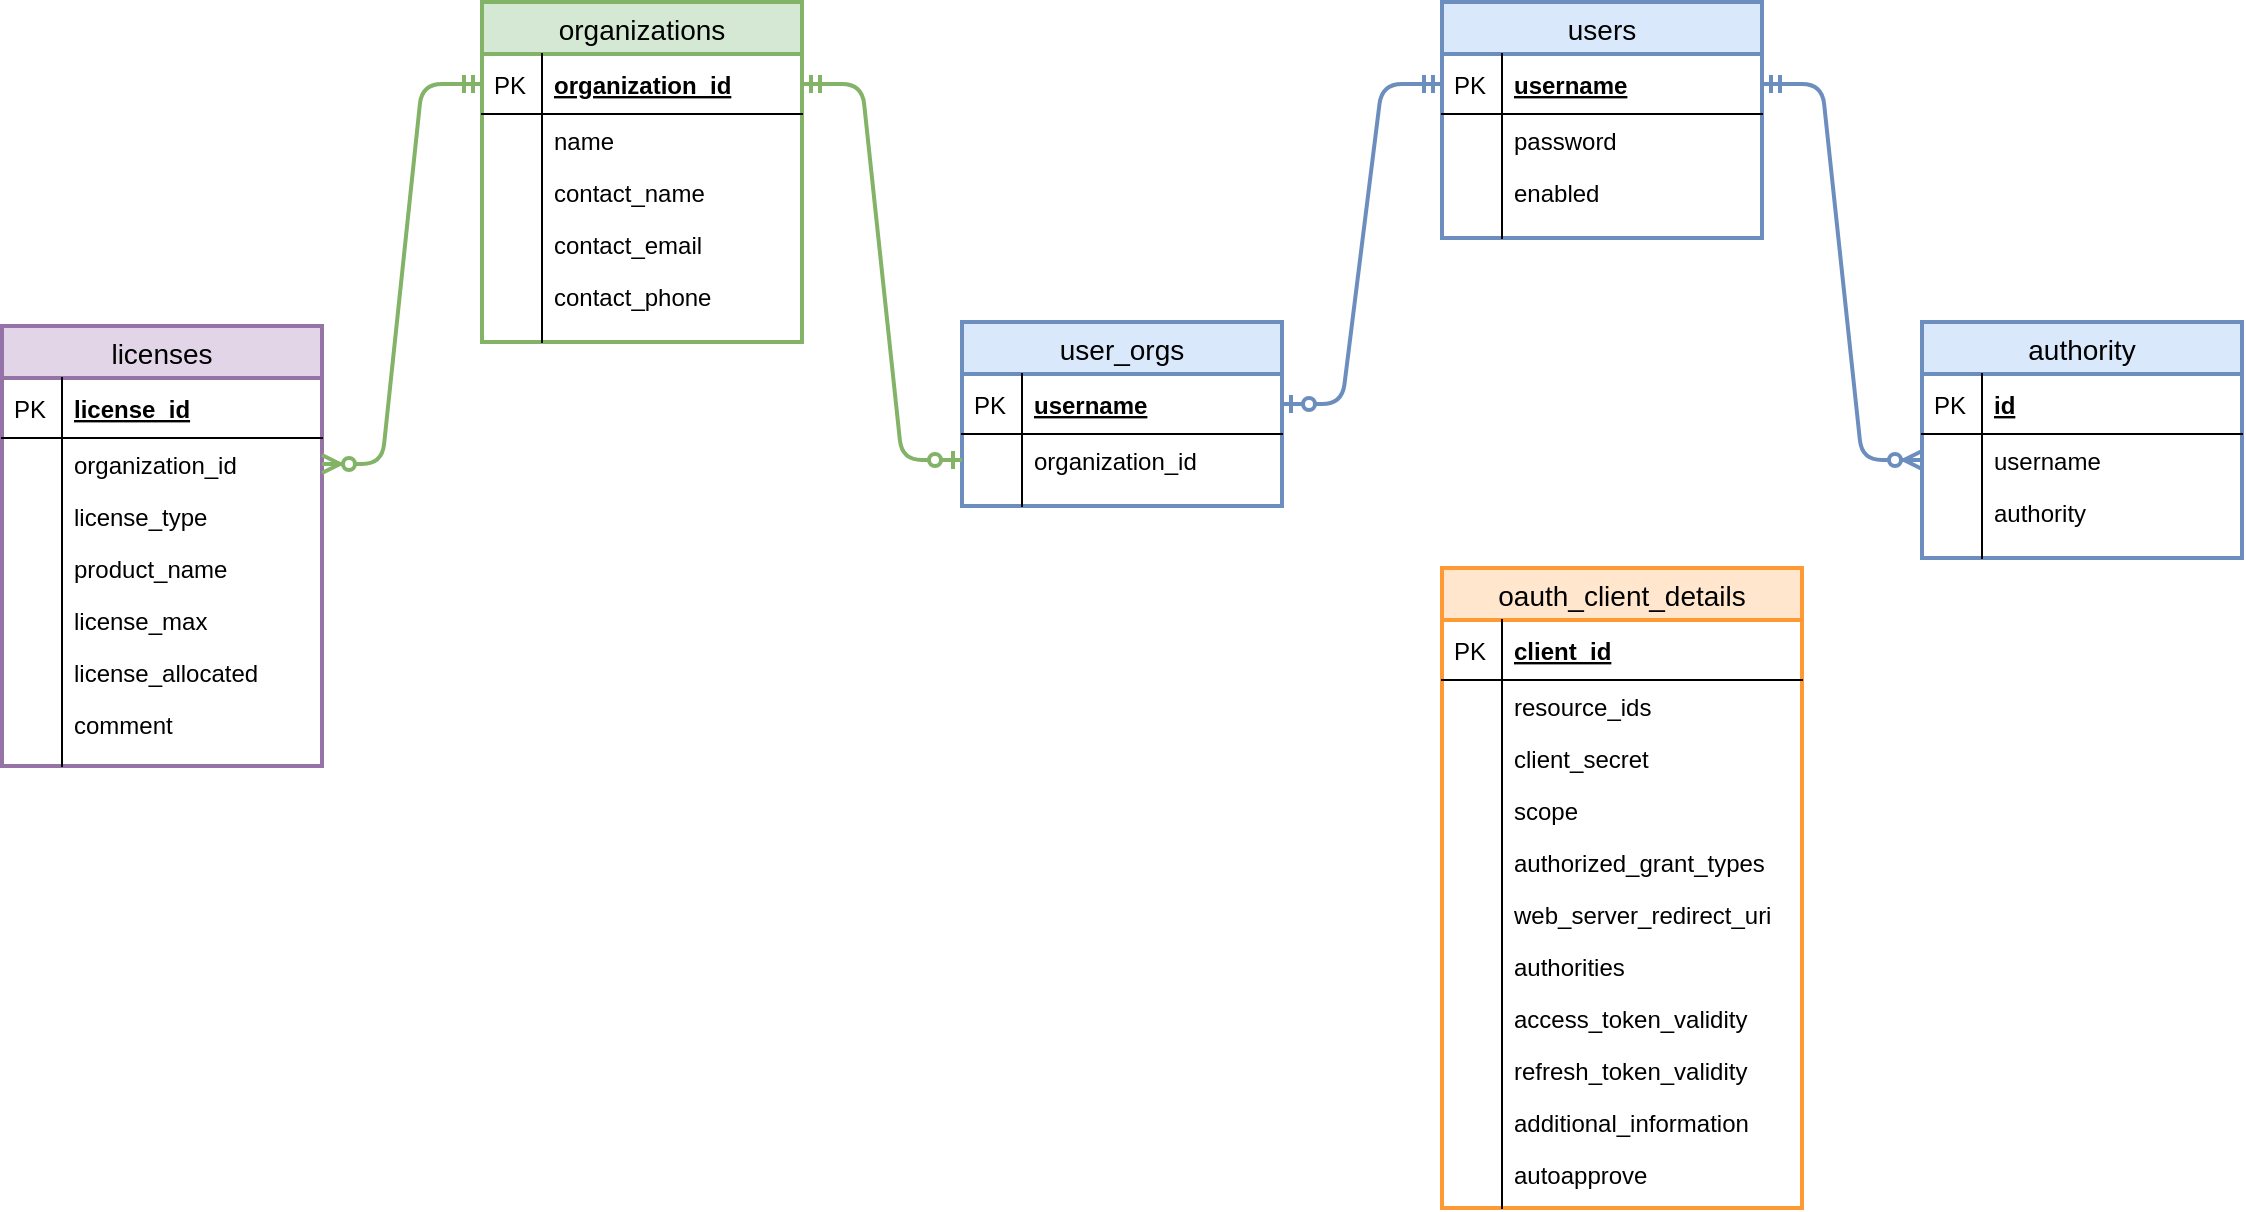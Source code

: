 <mxfile version="10.8.3" type="device"><diagram id="1T6N3lbQvXqPjHE-TZMF" name="Page-1"><mxGraphModel dx="1397" dy="644" grid="1" gridSize="10" guides="1" tooltips="1" connect="1" arrows="1" fold="1" page="1" pageScale="1" pageWidth="2000" pageHeight="2000" math="0" shadow="0"><root><mxCell id="0"/><mxCell id="1" parent="0"/><mxCell id="pQj3NNnXSw1oqHDxd2yt-1" value="organizations" style="swimlane;fontStyle=0;childLayout=stackLayout;horizontal=1;startSize=26;fillColor=#d5e8d4;horizontalStack=0;resizeParent=1;resizeParentMax=0;resizeLast=0;collapsible=1;marginBottom=0;swimlaneFillColor=#ffffff;align=center;fontSize=14;strokeColor=#82b366;strokeWidth=2;" parent="1" vertex="1"><mxGeometry x="480" y="160" width="160" height="170" as="geometry"/></mxCell><mxCell id="pQj3NNnXSw1oqHDxd2yt-2" value="organization_id" style="shape=partialRectangle;top=0;left=0;right=0;bottom=1;align=left;verticalAlign=middle;fillColor=none;spacingLeft=34;spacingRight=4;overflow=hidden;rotatable=0;points=[[0,0.5],[1,0.5]];portConstraint=eastwest;dropTarget=0;fontStyle=5;fontSize=12;" parent="pQj3NNnXSw1oqHDxd2yt-1" vertex="1"><mxGeometry y="26" width="160" height="30" as="geometry"/></mxCell><mxCell id="pQj3NNnXSw1oqHDxd2yt-3" value="PK" style="shape=partialRectangle;top=0;left=0;bottom=0;fillColor=none;align=left;verticalAlign=middle;spacingLeft=4;spacingRight=4;overflow=hidden;rotatable=0;points=[];portConstraint=eastwest;part=1;fontSize=12;" parent="pQj3NNnXSw1oqHDxd2yt-2" vertex="1" connectable="0"><mxGeometry width="30" height="30" as="geometry"/></mxCell><mxCell id="pQj3NNnXSw1oqHDxd2yt-4" value="name" style="shape=partialRectangle;top=0;left=0;right=0;bottom=0;align=left;verticalAlign=top;fillColor=none;spacingLeft=34;spacingRight=4;overflow=hidden;rotatable=0;points=[[0,0.5],[1,0.5]];portConstraint=eastwest;dropTarget=0;fontSize=12;" parent="pQj3NNnXSw1oqHDxd2yt-1" vertex="1"><mxGeometry y="56" width="160" height="26" as="geometry"/></mxCell><mxCell id="pQj3NNnXSw1oqHDxd2yt-5" value="" style="shape=partialRectangle;top=0;left=0;bottom=0;fillColor=none;align=left;verticalAlign=top;spacingLeft=4;spacingRight=4;overflow=hidden;rotatable=0;points=[];portConstraint=eastwest;part=1;fontSize=12;" parent="pQj3NNnXSw1oqHDxd2yt-4" vertex="1" connectable="0"><mxGeometry width="30" height="26" as="geometry"/></mxCell><mxCell id="pQj3NNnXSw1oqHDxd2yt-6" value="contact_name" style="shape=partialRectangle;top=0;left=0;right=0;bottom=0;align=left;verticalAlign=top;fillColor=none;spacingLeft=34;spacingRight=4;overflow=hidden;rotatable=0;points=[[0,0.5],[1,0.5]];portConstraint=eastwest;dropTarget=0;fontSize=12;" parent="pQj3NNnXSw1oqHDxd2yt-1" vertex="1"><mxGeometry y="82" width="160" height="26" as="geometry"/></mxCell><mxCell id="pQj3NNnXSw1oqHDxd2yt-7" value="" style="shape=partialRectangle;top=0;left=0;bottom=0;fillColor=none;align=left;verticalAlign=top;spacingLeft=4;spacingRight=4;overflow=hidden;rotatable=0;points=[];portConstraint=eastwest;part=1;fontSize=12;" parent="pQj3NNnXSw1oqHDxd2yt-6" vertex="1" connectable="0"><mxGeometry width="30" height="26" as="geometry"/></mxCell><mxCell id="pQj3NNnXSw1oqHDxd2yt-8" value="contact_email" style="shape=partialRectangle;top=0;left=0;right=0;bottom=0;align=left;verticalAlign=top;fillColor=none;spacingLeft=34;spacingRight=4;overflow=hidden;rotatable=0;points=[[0,0.5],[1,0.5]];portConstraint=eastwest;dropTarget=0;fontSize=12;" parent="pQj3NNnXSw1oqHDxd2yt-1" vertex="1"><mxGeometry y="108" width="160" height="26" as="geometry"/></mxCell><mxCell id="pQj3NNnXSw1oqHDxd2yt-9" value="" style="shape=partialRectangle;top=0;left=0;bottom=0;fillColor=none;align=left;verticalAlign=top;spacingLeft=4;spacingRight=4;overflow=hidden;rotatable=0;points=[];portConstraint=eastwest;part=1;fontSize=12;" parent="pQj3NNnXSw1oqHDxd2yt-8" vertex="1" connectable="0"><mxGeometry width="30" height="26" as="geometry"/></mxCell><mxCell id="pQj3NNnXSw1oqHDxd2yt-12" value="contact_phone" style="shape=partialRectangle;top=0;left=0;right=0;bottom=0;align=left;verticalAlign=top;fillColor=none;spacingLeft=34;spacingRight=4;overflow=hidden;rotatable=0;points=[[0,0.5],[1,0.5]];portConstraint=eastwest;dropTarget=0;fontSize=12;" parent="pQj3NNnXSw1oqHDxd2yt-1" vertex="1"><mxGeometry y="134" width="160" height="26" as="geometry"/></mxCell><mxCell id="pQj3NNnXSw1oqHDxd2yt-13" value="" style="shape=partialRectangle;top=0;left=0;bottom=0;fillColor=none;align=left;verticalAlign=top;spacingLeft=4;spacingRight=4;overflow=hidden;rotatable=0;points=[];portConstraint=eastwest;part=1;fontSize=12;" parent="pQj3NNnXSw1oqHDxd2yt-12" vertex="1" connectable="0"><mxGeometry width="30" height="26" as="geometry"/></mxCell><mxCell id="pQj3NNnXSw1oqHDxd2yt-10" value="" style="shape=partialRectangle;top=0;left=0;right=0;bottom=0;align=left;verticalAlign=top;fillColor=none;spacingLeft=34;spacingRight=4;overflow=hidden;rotatable=0;points=[[0,0.5],[1,0.5]];portConstraint=eastwest;dropTarget=0;fontSize=12;" parent="pQj3NNnXSw1oqHDxd2yt-1" vertex="1"><mxGeometry y="160" width="160" height="10" as="geometry"/></mxCell><mxCell id="pQj3NNnXSw1oqHDxd2yt-11" value="" style="shape=partialRectangle;top=0;left=0;bottom=0;fillColor=none;align=left;verticalAlign=top;spacingLeft=4;spacingRight=4;overflow=hidden;rotatable=0;points=[];portConstraint=eastwest;part=1;fontSize=12;" parent="pQj3NNnXSw1oqHDxd2yt-10" vertex="1" connectable="0"><mxGeometry width="30" height="10" as="geometry"/></mxCell><mxCell id="pQj3NNnXSw1oqHDxd2yt-16" value="user_orgs" style="swimlane;fontStyle=0;childLayout=stackLayout;horizontal=1;startSize=26;fillColor=#dae8fc;horizontalStack=0;resizeParent=1;resizeParentMax=0;resizeLast=0;collapsible=1;marginBottom=0;swimlaneFillColor=#ffffff;align=center;fontSize=14;strokeColor=#6c8ebf;strokeWidth=2;" parent="1" vertex="1"><mxGeometry x="720" y="320" width="160" height="92" as="geometry"/></mxCell><mxCell id="pQj3NNnXSw1oqHDxd2yt-17" value="username" style="shape=partialRectangle;top=0;left=0;right=0;bottom=1;align=left;verticalAlign=middle;fillColor=none;spacingLeft=34;spacingRight=4;overflow=hidden;rotatable=0;points=[[0,0.5],[1,0.5]];portConstraint=eastwest;dropTarget=0;fontStyle=5;fontSize=12;" parent="pQj3NNnXSw1oqHDxd2yt-16" vertex="1"><mxGeometry y="26" width="160" height="30" as="geometry"/></mxCell><mxCell id="pQj3NNnXSw1oqHDxd2yt-18" value="PK" style="shape=partialRectangle;top=0;left=0;bottom=0;fillColor=none;align=left;verticalAlign=middle;spacingLeft=4;spacingRight=4;overflow=hidden;rotatable=0;points=[];portConstraint=eastwest;part=1;fontSize=12;" parent="pQj3NNnXSw1oqHDxd2yt-17" vertex="1" connectable="0"><mxGeometry width="30" height="30" as="geometry"/></mxCell><mxCell id="pQj3NNnXSw1oqHDxd2yt-19" value="organization_id" style="shape=partialRectangle;top=0;left=0;right=0;bottom=0;align=left;verticalAlign=top;fillColor=none;spacingLeft=34;spacingRight=4;overflow=hidden;rotatable=0;points=[[0,0.5],[1,0.5]];portConstraint=eastwest;dropTarget=0;fontSize=12;" parent="pQj3NNnXSw1oqHDxd2yt-16" vertex="1"><mxGeometry y="56" width="160" height="26" as="geometry"/></mxCell><mxCell id="pQj3NNnXSw1oqHDxd2yt-20" value="" style="shape=partialRectangle;top=0;left=0;bottom=0;fillColor=none;align=left;verticalAlign=top;spacingLeft=4;spacingRight=4;overflow=hidden;rotatable=0;points=[];portConstraint=eastwest;part=1;fontSize=12;" parent="pQj3NNnXSw1oqHDxd2yt-19" vertex="1" connectable="0"><mxGeometry width="30" height="26" as="geometry"/></mxCell><mxCell id="pQj3NNnXSw1oqHDxd2yt-27" value="" style="shape=partialRectangle;top=0;left=0;right=0;bottom=0;align=left;verticalAlign=top;fillColor=none;spacingLeft=34;spacingRight=4;overflow=hidden;rotatable=0;points=[[0,0.5],[1,0.5]];portConstraint=eastwest;dropTarget=0;fontSize=12;" parent="pQj3NNnXSw1oqHDxd2yt-16" vertex="1"><mxGeometry y="82" width="160" height="10" as="geometry"/></mxCell><mxCell id="pQj3NNnXSw1oqHDxd2yt-28" value="" style="shape=partialRectangle;top=0;left=0;bottom=0;fillColor=none;align=left;verticalAlign=top;spacingLeft=4;spacingRight=4;overflow=hidden;rotatable=0;points=[];portConstraint=eastwest;part=1;fontSize=12;" parent="pQj3NNnXSw1oqHDxd2yt-27" vertex="1" connectable="0"><mxGeometry width="30" height="10" as="geometry"/></mxCell><mxCell id="pQj3NNnXSw1oqHDxd2yt-29" value="users" style="swimlane;fontStyle=0;childLayout=stackLayout;horizontal=1;startSize=26;fillColor=#dae8fc;horizontalStack=0;resizeParent=1;resizeParentMax=0;resizeLast=0;collapsible=1;marginBottom=0;swimlaneFillColor=#ffffff;align=center;fontSize=14;strokeColor=#6c8ebf;strokeWidth=2;" parent="1" vertex="1"><mxGeometry x="960" y="160" width="160" height="118" as="geometry"/></mxCell><mxCell id="pQj3NNnXSw1oqHDxd2yt-30" value="username" style="shape=partialRectangle;top=0;left=0;right=0;bottom=1;align=left;verticalAlign=middle;fillColor=none;spacingLeft=34;spacingRight=4;overflow=hidden;rotatable=0;points=[[0,0.5],[1,0.5]];portConstraint=eastwest;dropTarget=0;fontStyle=5;fontSize=12;" parent="pQj3NNnXSw1oqHDxd2yt-29" vertex="1"><mxGeometry y="26" width="160" height="30" as="geometry"/></mxCell><mxCell id="pQj3NNnXSw1oqHDxd2yt-31" value="PK" style="shape=partialRectangle;top=0;left=0;bottom=0;fillColor=none;align=left;verticalAlign=middle;spacingLeft=4;spacingRight=4;overflow=hidden;rotatable=0;points=[];portConstraint=eastwest;part=1;fontSize=12;" parent="pQj3NNnXSw1oqHDxd2yt-30" vertex="1" connectable="0"><mxGeometry width="30" height="30" as="geometry"/></mxCell><mxCell id="pQj3NNnXSw1oqHDxd2yt-32" value="password" style="shape=partialRectangle;top=0;left=0;right=0;bottom=0;align=left;verticalAlign=top;fillColor=none;spacingLeft=34;spacingRight=4;overflow=hidden;rotatable=0;points=[[0,0.5],[1,0.5]];portConstraint=eastwest;dropTarget=0;fontSize=12;" parent="pQj3NNnXSw1oqHDxd2yt-29" vertex="1"><mxGeometry y="56" width="160" height="26" as="geometry"/></mxCell><mxCell id="pQj3NNnXSw1oqHDxd2yt-33" value="" style="shape=partialRectangle;top=0;left=0;bottom=0;fillColor=none;align=left;verticalAlign=top;spacingLeft=4;spacingRight=4;overflow=hidden;rotatable=0;points=[];portConstraint=eastwest;part=1;fontSize=12;" parent="pQj3NNnXSw1oqHDxd2yt-32" vertex="1" connectable="0"><mxGeometry width="30" height="26" as="geometry"/></mxCell><mxCell id="pQj3NNnXSw1oqHDxd2yt-34" value="enabled" style="shape=partialRectangle;top=0;left=0;right=0;bottom=0;align=left;verticalAlign=top;fillColor=none;spacingLeft=34;spacingRight=4;overflow=hidden;rotatable=0;points=[[0,0.5],[1,0.5]];portConstraint=eastwest;dropTarget=0;fontSize=12;" parent="pQj3NNnXSw1oqHDxd2yt-29" vertex="1"><mxGeometry y="82" width="160" height="26" as="geometry"/></mxCell><mxCell id="pQj3NNnXSw1oqHDxd2yt-35" value="" style="shape=partialRectangle;top=0;left=0;bottom=0;fillColor=none;align=left;verticalAlign=top;spacingLeft=4;spacingRight=4;overflow=hidden;rotatable=0;points=[];portConstraint=eastwest;part=1;fontSize=12;" parent="pQj3NNnXSw1oqHDxd2yt-34" vertex="1" connectable="0"><mxGeometry width="30" height="26" as="geometry"/></mxCell><mxCell id="pQj3NNnXSw1oqHDxd2yt-40" value="" style="shape=partialRectangle;top=0;left=0;right=0;bottom=0;align=left;verticalAlign=top;fillColor=none;spacingLeft=34;spacingRight=4;overflow=hidden;rotatable=0;points=[[0,0.5],[1,0.5]];portConstraint=eastwest;dropTarget=0;fontSize=12;" parent="pQj3NNnXSw1oqHDxd2yt-29" vertex="1"><mxGeometry y="108" width="160" height="10" as="geometry"/></mxCell><mxCell id="pQj3NNnXSw1oqHDxd2yt-41" value="" style="shape=partialRectangle;top=0;left=0;bottom=0;fillColor=none;align=left;verticalAlign=top;spacingLeft=4;spacingRight=4;overflow=hidden;rotatable=0;points=[];portConstraint=eastwest;part=1;fontSize=12;" parent="pQj3NNnXSw1oqHDxd2yt-40" vertex="1" connectable="0"><mxGeometry width="30" height="10" as="geometry"/></mxCell><mxCell id="pQj3NNnXSw1oqHDxd2yt-42" value="authority" style="swimlane;fontStyle=0;childLayout=stackLayout;horizontal=1;startSize=26;fillColor=#dae8fc;horizontalStack=0;resizeParent=1;resizeParentMax=0;resizeLast=0;collapsible=1;marginBottom=0;swimlaneFillColor=#ffffff;align=center;fontSize=14;strokeColor=#6c8ebf;strokeWidth=2;" parent="1" vertex="1"><mxGeometry x="1200" y="320" width="160" height="118" as="geometry"/></mxCell><mxCell id="n0qxZkx5o5NGJMNDfMb2-1" value="id" style="shape=partialRectangle;top=0;left=0;right=0;bottom=1;align=left;verticalAlign=middle;fillColor=none;spacingLeft=34;spacingRight=4;overflow=hidden;rotatable=0;points=[[0,0.5],[1,0.5]];portConstraint=eastwest;dropTarget=0;fontStyle=5;fontSize=12;" vertex="1" parent="pQj3NNnXSw1oqHDxd2yt-42"><mxGeometry y="26" width="160" height="30" as="geometry"/></mxCell><mxCell id="n0qxZkx5o5NGJMNDfMb2-2" value="PK" style="shape=partialRectangle;top=0;left=0;bottom=0;fillColor=none;align=left;verticalAlign=middle;spacingLeft=4;spacingRight=4;overflow=hidden;rotatable=0;points=[];portConstraint=eastwest;part=1;fontSize=12;" vertex="1" connectable="0" parent="n0qxZkx5o5NGJMNDfMb2-1"><mxGeometry width="30" height="30" as="geometry"/></mxCell><mxCell id="pQj3NNnXSw1oqHDxd2yt-45" value="username" style="shape=partialRectangle;top=0;left=0;right=0;bottom=0;align=left;verticalAlign=top;fillColor=none;spacingLeft=34;spacingRight=4;overflow=hidden;rotatable=0;points=[[0,0.5],[1,0.5]];portConstraint=eastwest;dropTarget=0;fontSize=12;" parent="pQj3NNnXSw1oqHDxd2yt-42" vertex="1"><mxGeometry y="56" width="160" height="26" as="geometry"/></mxCell><mxCell id="pQj3NNnXSw1oqHDxd2yt-46" value="" style="shape=partialRectangle;top=0;left=0;bottom=0;fillColor=none;align=left;verticalAlign=top;spacingLeft=4;spacingRight=4;overflow=hidden;rotatable=0;points=[];portConstraint=eastwest;part=1;fontSize=12;" parent="pQj3NNnXSw1oqHDxd2yt-45" vertex="1" connectable="0"><mxGeometry width="30" height="26" as="geometry"/></mxCell><mxCell id="pQj3NNnXSw1oqHDxd2yt-47" value="authority" style="shape=partialRectangle;top=0;left=0;right=0;bottom=0;align=left;verticalAlign=top;fillColor=none;spacingLeft=34;spacingRight=4;overflow=hidden;rotatable=0;points=[[0,0.5],[1,0.5]];portConstraint=eastwest;dropTarget=0;fontSize=12;" parent="pQj3NNnXSw1oqHDxd2yt-42" vertex="1"><mxGeometry y="82" width="160" height="26" as="geometry"/></mxCell><mxCell id="pQj3NNnXSw1oqHDxd2yt-48" value="" style="shape=partialRectangle;top=0;left=0;bottom=0;fillColor=none;align=left;verticalAlign=top;spacingLeft=4;spacingRight=4;overflow=hidden;rotatable=0;points=[];portConstraint=eastwest;part=1;fontSize=12;" parent="pQj3NNnXSw1oqHDxd2yt-47" vertex="1" connectable="0"><mxGeometry width="30" height="26" as="geometry"/></mxCell><mxCell id="pQj3NNnXSw1oqHDxd2yt-49" value="" style="shape=partialRectangle;top=0;left=0;right=0;bottom=0;align=left;verticalAlign=top;fillColor=none;spacingLeft=34;spacingRight=4;overflow=hidden;rotatable=0;points=[[0,0.5],[1,0.5]];portConstraint=eastwest;dropTarget=0;fontSize=12;" parent="pQj3NNnXSw1oqHDxd2yt-42" vertex="1"><mxGeometry y="108" width="160" height="10" as="geometry"/></mxCell><mxCell id="pQj3NNnXSw1oqHDxd2yt-50" value="" style="shape=partialRectangle;top=0;left=0;bottom=0;fillColor=none;align=left;verticalAlign=top;spacingLeft=4;spacingRight=4;overflow=hidden;rotatable=0;points=[];portConstraint=eastwest;part=1;fontSize=12;" parent="pQj3NNnXSw1oqHDxd2yt-49" vertex="1" connectable="0"><mxGeometry width="30" height="10" as="geometry"/></mxCell><mxCell id="pQj3NNnXSw1oqHDxd2yt-51" value="" style="edgeStyle=entityRelationEdgeStyle;fontSize=12;html=1;endArrow=ERzeroToOne;startArrow=ERmandOne;exitX=1;exitY=0.5;exitDx=0;exitDy=0;entryX=0;entryY=0.5;entryDx=0;entryDy=0;fillColor=#d5e8d4;strokeColor=#82b366;strokeWidth=2;" parent="1" source="pQj3NNnXSw1oqHDxd2yt-2" target="pQj3NNnXSw1oqHDxd2yt-19" edge="1"><mxGeometry width="100" height="100" relative="1" as="geometry"><mxPoint x="480" y="560" as="sourcePoint"/><mxPoint x="580" y="460" as="targetPoint"/></mxGeometry></mxCell><mxCell id="pQj3NNnXSw1oqHDxd2yt-52" value="" style="edgeStyle=entityRelationEdgeStyle;fontSize=12;html=1;endArrow=ERmandOne;startArrow=ERzeroToOne;startFill=1;endFill=0;entryX=0;entryY=0.5;entryDx=0;entryDy=0;exitX=1;exitY=0.5;exitDx=0;exitDy=0;fillColor=#dae8fc;strokeColor=#6c8ebf;strokeWidth=2;" parent="1" source="pQj3NNnXSw1oqHDxd2yt-17" target="pQj3NNnXSw1oqHDxd2yt-30" edge="1"><mxGeometry width="100" height="100" relative="1" as="geometry"><mxPoint x="680" y="490" as="sourcePoint"/><mxPoint x="810" y="540" as="targetPoint"/></mxGeometry></mxCell><mxCell id="pQj3NNnXSw1oqHDxd2yt-53" value="" style="edgeStyle=entityRelationEdgeStyle;fontSize=12;html=1;endArrow=ERzeroToMany;startArrow=ERmandOne;startFill=0;endFill=1;entryX=0;entryY=0.5;entryDx=0;entryDy=0;exitX=1;exitY=0.5;exitDx=0;exitDy=0;strokeWidth=2;fillColor=#dae8fc;strokeColor=#6c8ebf;" parent="1" source="pQj3NNnXSw1oqHDxd2yt-30" target="pQj3NNnXSw1oqHDxd2yt-45" edge="1"><mxGeometry width="100" height="100" relative="1" as="geometry"><mxPoint x="930" y="510" as="sourcePoint"/><mxPoint x="1010" y="510" as="targetPoint"/></mxGeometry></mxCell><mxCell id="pQj3NNnXSw1oqHDxd2yt-54" value="licenses" style="swimlane;fontStyle=0;childLayout=stackLayout;horizontal=1;startSize=26;fillColor=#e1d5e7;horizontalStack=0;resizeParent=1;resizeParentMax=0;resizeLast=0;collapsible=1;marginBottom=0;swimlaneFillColor=#ffffff;align=center;fontSize=14;strokeColor=#9673a6;strokeWidth=2;" parent="1" vertex="1"><mxGeometry x="240" y="322" width="160" height="220" as="geometry"/></mxCell><mxCell id="pQj3NNnXSw1oqHDxd2yt-55" value="license_id" style="shape=partialRectangle;top=0;left=0;right=0;bottom=1;align=left;verticalAlign=middle;fillColor=none;spacingLeft=34;spacingRight=4;overflow=hidden;rotatable=0;points=[[0,0.5],[1,0.5]];portConstraint=eastwest;dropTarget=0;fontStyle=5;fontSize=12;" parent="pQj3NNnXSw1oqHDxd2yt-54" vertex="1"><mxGeometry y="26" width="160" height="30" as="geometry"/></mxCell><mxCell id="pQj3NNnXSw1oqHDxd2yt-56" value="PK" style="shape=partialRectangle;top=0;left=0;bottom=0;fillColor=none;align=left;verticalAlign=middle;spacingLeft=4;spacingRight=4;overflow=hidden;rotatable=0;points=[];portConstraint=eastwest;part=1;fontSize=12;" parent="pQj3NNnXSw1oqHDxd2yt-55" vertex="1" connectable="0"><mxGeometry width="30" height="30" as="geometry"/></mxCell><mxCell id="pQj3NNnXSw1oqHDxd2yt-57" value="organization_id" style="shape=partialRectangle;top=0;left=0;right=0;bottom=0;align=left;verticalAlign=top;fillColor=none;spacingLeft=34;spacingRight=4;overflow=hidden;rotatable=0;points=[[0,0.5],[1,0.5]];portConstraint=eastwest;dropTarget=0;fontSize=12;" parent="pQj3NNnXSw1oqHDxd2yt-54" vertex="1"><mxGeometry y="56" width="160" height="26" as="geometry"/></mxCell><mxCell id="pQj3NNnXSw1oqHDxd2yt-58" value="" style="shape=partialRectangle;top=0;left=0;bottom=0;fillColor=none;align=left;verticalAlign=top;spacingLeft=4;spacingRight=4;overflow=hidden;rotatable=0;points=[];portConstraint=eastwest;part=1;fontSize=12;" parent="pQj3NNnXSw1oqHDxd2yt-57" vertex="1" connectable="0"><mxGeometry width="30" height="26" as="geometry"/></mxCell><mxCell id="pQj3NNnXSw1oqHDxd2yt-59" value="license_type" style="shape=partialRectangle;top=0;left=0;right=0;bottom=0;align=left;verticalAlign=top;fillColor=none;spacingLeft=34;spacingRight=4;overflow=hidden;rotatable=0;points=[[0,0.5],[1,0.5]];portConstraint=eastwest;dropTarget=0;fontSize=12;" parent="pQj3NNnXSw1oqHDxd2yt-54" vertex="1"><mxGeometry y="82" width="160" height="26" as="geometry"/></mxCell><mxCell id="pQj3NNnXSw1oqHDxd2yt-60" value="" style="shape=partialRectangle;top=0;left=0;bottom=0;fillColor=none;align=left;verticalAlign=top;spacingLeft=4;spacingRight=4;overflow=hidden;rotatable=0;points=[];portConstraint=eastwest;part=1;fontSize=12;" parent="pQj3NNnXSw1oqHDxd2yt-59" vertex="1" connectable="0"><mxGeometry width="30" height="26" as="geometry"/></mxCell><mxCell id="pQj3NNnXSw1oqHDxd2yt-61" value="product_name" style="shape=partialRectangle;top=0;left=0;right=0;bottom=0;align=left;verticalAlign=top;fillColor=none;spacingLeft=34;spacingRight=4;overflow=hidden;rotatable=0;points=[[0,0.5],[1,0.5]];portConstraint=eastwest;dropTarget=0;fontSize=12;" parent="pQj3NNnXSw1oqHDxd2yt-54" vertex="1"><mxGeometry y="108" width="160" height="26" as="geometry"/></mxCell><mxCell id="pQj3NNnXSw1oqHDxd2yt-62" value="" style="shape=partialRectangle;top=0;left=0;bottom=0;fillColor=none;align=left;verticalAlign=top;spacingLeft=4;spacingRight=4;overflow=hidden;rotatable=0;points=[];portConstraint=eastwest;part=1;fontSize=12;" parent="pQj3NNnXSw1oqHDxd2yt-61" vertex="1" connectable="0"><mxGeometry width="30" height="26" as="geometry"/></mxCell><mxCell id="pQj3NNnXSw1oqHDxd2yt-63" value="license_max" style="shape=partialRectangle;top=0;left=0;right=0;bottom=0;align=left;verticalAlign=top;fillColor=none;spacingLeft=34;spacingRight=4;overflow=hidden;rotatable=0;points=[[0,0.5],[1,0.5]];portConstraint=eastwest;dropTarget=0;fontSize=12;" parent="pQj3NNnXSw1oqHDxd2yt-54" vertex="1"><mxGeometry y="134" width="160" height="26" as="geometry"/></mxCell><mxCell id="pQj3NNnXSw1oqHDxd2yt-64" value="" style="shape=partialRectangle;top=0;left=0;bottom=0;fillColor=none;align=left;verticalAlign=top;spacingLeft=4;spacingRight=4;overflow=hidden;rotatable=0;points=[];portConstraint=eastwest;part=1;fontSize=12;" parent="pQj3NNnXSw1oqHDxd2yt-63" vertex="1" connectable="0"><mxGeometry width="30" height="26" as="geometry"/></mxCell><mxCell id="pQj3NNnXSw1oqHDxd2yt-67" value="license_allocated" style="shape=partialRectangle;top=0;left=0;right=0;bottom=0;align=left;verticalAlign=top;fillColor=none;spacingLeft=34;spacingRight=4;overflow=hidden;rotatable=0;points=[[0,0.5],[1,0.5]];portConstraint=eastwest;dropTarget=0;fontSize=12;" parent="pQj3NNnXSw1oqHDxd2yt-54" vertex="1"><mxGeometry y="160" width="160" height="26" as="geometry"/></mxCell><mxCell id="pQj3NNnXSw1oqHDxd2yt-68" value="" style="shape=partialRectangle;top=0;left=0;bottom=0;fillColor=none;align=left;verticalAlign=top;spacingLeft=4;spacingRight=4;overflow=hidden;rotatable=0;points=[];portConstraint=eastwest;part=1;fontSize=12;" parent="pQj3NNnXSw1oqHDxd2yt-67" vertex="1" connectable="0"><mxGeometry width="30" height="26" as="geometry"/></mxCell><mxCell id="pQj3NNnXSw1oqHDxd2yt-69" value="comment" style="shape=partialRectangle;top=0;left=0;right=0;bottom=0;align=left;verticalAlign=top;fillColor=none;spacingLeft=34;spacingRight=4;overflow=hidden;rotatable=0;points=[[0,0.5],[1,0.5]];portConstraint=eastwest;dropTarget=0;fontSize=12;" parent="pQj3NNnXSw1oqHDxd2yt-54" vertex="1"><mxGeometry y="186" width="160" height="26" as="geometry"/></mxCell><mxCell id="pQj3NNnXSw1oqHDxd2yt-70" value="" style="shape=partialRectangle;top=0;left=0;bottom=0;fillColor=none;align=left;verticalAlign=top;spacingLeft=4;spacingRight=4;overflow=hidden;rotatable=0;points=[];portConstraint=eastwest;part=1;fontSize=12;" parent="pQj3NNnXSw1oqHDxd2yt-69" vertex="1" connectable="0"><mxGeometry width="30" height="26" as="geometry"/></mxCell><mxCell id="pQj3NNnXSw1oqHDxd2yt-65" value="" style="shape=partialRectangle;top=0;left=0;right=0;bottom=0;align=left;verticalAlign=top;fillColor=none;spacingLeft=34;spacingRight=4;overflow=hidden;rotatable=0;points=[[0,0.5],[1,0.5]];portConstraint=eastwest;dropTarget=0;fontSize=12;" parent="pQj3NNnXSw1oqHDxd2yt-54" vertex="1"><mxGeometry y="212" width="160" height="8" as="geometry"/></mxCell><mxCell id="pQj3NNnXSw1oqHDxd2yt-66" value="" style="shape=partialRectangle;top=0;left=0;bottom=0;fillColor=none;align=left;verticalAlign=top;spacingLeft=4;spacingRight=4;overflow=hidden;rotatable=0;points=[];portConstraint=eastwest;part=1;fontSize=12;" parent="pQj3NNnXSw1oqHDxd2yt-65" vertex="1" connectable="0"><mxGeometry width="30" height="8" as="geometry"/></mxCell><mxCell id="pQj3NNnXSw1oqHDxd2yt-71" value="" style="edgeStyle=entityRelationEdgeStyle;fontSize=12;html=1;endArrow=ERmandOne;endFill=0;startArrow=ERzeroToMany;startFill=1;entryX=0;entryY=0.5;entryDx=0;entryDy=0;exitX=1;exitY=0.5;exitDx=0;exitDy=0;strokeWidth=2;fillColor=#d5e8d4;strokeColor=#82b366;" parent="1" source="pQj3NNnXSw1oqHDxd2yt-57" target="pQj3NNnXSw1oqHDxd2yt-2" edge="1"><mxGeometry width="100" height="100" relative="1" as="geometry"><mxPoint x="240" y="660" as="sourcePoint"/><mxPoint x="340" y="560" as="targetPoint"/></mxGeometry></mxCell><mxCell id="246YvZ1w80WkmBGls1MD-12" value="oauth_client_details" style="swimlane;fontStyle=0;childLayout=stackLayout;horizontal=1;startSize=26;fillColor=#FFE6CC;horizontalStack=0;resizeParent=1;resizeParentMax=0;resizeLast=0;collapsible=1;marginBottom=0;swimlaneFillColor=#ffffff;align=center;fontSize=14;strokeColor=#FF9933;strokeWidth=2;" parent="1" vertex="1"><mxGeometry x="960" y="443" width="180" height="320" as="geometry"/></mxCell><mxCell id="246YvZ1w80WkmBGls1MD-13" value="client_id" style="shape=partialRectangle;top=0;left=0;right=0;bottom=1;align=left;verticalAlign=middle;fillColor=none;spacingLeft=34;spacingRight=4;overflow=hidden;rotatable=0;points=[[0,0.5],[1,0.5]];portConstraint=eastwest;dropTarget=0;fontStyle=5;fontSize=12;" parent="246YvZ1w80WkmBGls1MD-12" vertex="1"><mxGeometry y="26" width="180" height="30" as="geometry"/></mxCell><mxCell id="246YvZ1w80WkmBGls1MD-14" value="PK" style="shape=partialRectangle;top=0;left=0;bottom=0;fillColor=none;align=left;verticalAlign=middle;spacingLeft=4;spacingRight=4;overflow=hidden;rotatable=0;points=[];portConstraint=eastwest;part=1;fontSize=12;" parent="246YvZ1w80WkmBGls1MD-13" vertex="1" connectable="0"><mxGeometry width="30" height="30" as="geometry"/></mxCell><mxCell id="246YvZ1w80WkmBGls1MD-15" value="resource_ids" style="shape=partialRectangle;top=0;left=0;right=0;bottom=0;align=left;verticalAlign=top;fillColor=none;spacingLeft=34;spacingRight=4;overflow=hidden;rotatable=0;points=[[0,0.5],[1,0.5]];portConstraint=eastwest;dropTarget=0;fontSize=12;" parent="246YvZ1w80WkmBGls1MD-12" vertex="1"><mxGeometry y="56" width="180" height="26" as="geometry"/></mxCell><mxCell id="246YvZ1w80WkmBGls1MD-16" value="" style="shape=partialRectangle;top=0;left=0;bottom=0;fillColor=none;align=left;verticalAlign=top;spacingLeft=4;spacingRight=4;overflow=hidden;rotatable=0;points=[];portConstraint=eastwest;part=1;fontSize=12;" parent="246YvZ1w80WkmBGls1MD-15" vertex="1" connectable="0"><mxGeometry width="30" height="26" as="geometry"/></mxCell><mxCell id="246YvZ1w80WkmBGls1MD-17" value="client_secret" style="shape=partialRectangle;top=0;left=0;right=0;bottom=0;align=left;verticalAlign=top;fillColor=none;spacingLeft=34;spacingRight=4;overflow=hidden;rotatable=0;points=[[0,0.5],[1,0.5]];portConstraint=eastwest;dropTarget=0;fontSize=12;" parent="246YvZ1w80WkmBGls1MD-12" vertex="1"><mxGeometry y="82" width="180" height="26" as="geometry"/></mxCell><mxCell id="246YvZ1w80WkmBGls1MD-18" value="" style="shape=partialRectangle;top=0;left=0;bottom=0;fillColor=none;align=left;verticalAlign=top;spacingLeft=4;spacingRight=4;overflow=hidden;rotatable=0;points=[];portConstraint=eastwest;part=1;fontSize=12;" parent="246YvZ1w80WkmBGls1MD-17" vertex="1" connectable="0"><mxGeometry width="30" height="26" as="geometry"/></mxCell><mxCell id="246YvZ1w80WkmBGls1MD-23" value="scope" style="shape=partialRectangle;top=0;left=0;right=0;bottom=0;align=left;verticalAlign=top;fillColor=none;spacingLeft=34;spacingRight=4;overflow=hidden;rotatable=0;points=[[0,0.5],[1,0.5]];portConstraint=eastwest;dropTarget=0;fontSize=12;" parent="246YvZ1w80WkmBGls1MD-12" vertex="1"><mxGeometry y="108" width="180" height="26" as="geometry"/></mxCell><mxCell id="246YvZ1w80WkmBGls1MD-24" value="" style="shape=partialRectangle;top=0;left=0;bottom=0;fillColor=none;align=left;verticalAlign=top;spacingLeft=4;spacingRight=4;overflow=hidden;rotatable=0;points=[];portConstraint=eastwest;part=1;fontSize=12;" parent="246YvZ1w80WkmBGls1MD-23" vertex="1" connectable="0"><mxGeometry width="30" height="26" as="geometry"/></mxCell><mxCell id="246YvZ1w80WkmBGls1MD-21" value="authorized_grant_types" style="shape=partialRectangle;top=0;left=0;right=0;bottom=0;align=left;verticalAlign=top;fillColor=none;spacingLeft=34;spacingRight=4;overflow=hidden;rotatable=0;points=[[0,0.5],[1,0.5]];portConstraint=eastwest;dropTarget=0;fontSize=12;" parent="246YvZ1w80WkmBGls1MD-12" vertex="1"><mxGeometry y="134" width="180" height="26" as="geometry"/></mxCell><mxCell id="246YvZ1w80WkmBGls1MD-22" value="" style="shape=partialRectangle;top=0;left=0;bottom=0;fillColor=none;align=left;verticalAlign=top;spacingLeft=4;spacingRight=4;overflow=hidden;rotatable=0;points=[];portConstraint=eastwest;part=1;fontSize=12;" parent="246YvZ1w80WkmBGls1MD-21" vertex="1" connectable="0"><mxGeometry width="30" height="26" as="geometry"/></mxCell><mxCell id="246YvZ1w80WkmBGls1MD-25" value="web_server_redirect_uri" style="shape=partialRectangle;top=0;left=0;right=0;bottom=0;align=left;verticalAlign=top;fillColor=none;spacingLeft=34;spacingRight=4;overflow=hidden;rotatable=0;points=[[0,0.5],[1,0.5]];portConstraint=eastwest;dropTarget=0;fontSize=12;" parent="246YvZ1w80WkmBGls1MD-12" vertex="1"><mxGeometry y="160" width="180" height="26" as="geometry"/></mxCell><mxCell id="246YvZ1w80WkmBGls1MD-26" value="" style="shape=partialRectangle;top=0;left=0;bottom=0;fillColor=none;align=left;verticalAlign=top;spacingLeft=4;spacingRight=4;overflow=hidden;rotatable=0;points=[];portConstraint=eastwest;part=1;fontSize=12;" parent="246YvZ1w80WkmBGls1MD-25" vertex="1" connectable="0"><mxGeometry width="30" height="26" as="geometry"/></mxCell><mxCell id="246YvZ1w80WkmBGls1MD-29" value="authorities" style="shape=partialRectangle;top=0;left=0;right=0;bottom=0;align=left;verticalAlign=top;fillColor=none;spacingLeft=34;spacingRight=4;overflow=hidden;rotatable=0;points=[[0,0.5],[1,0.5]];portConstraint=eastwest;dropTarget=0;fontSize=12;" parent="246YvZ1w80WkmBGls1MD-12" vertex="1"><mxGeometry y="186" width="180" height="26" as="geometry"/></mxCell><mxCell id="246YvZ1w80WkmBGls1MD-30" value="" style="shape=partialRectangle;top=0;left=0;bottom=0;fillColor=none;align=left;verticalAlign=top;spacingLeft=4;spacingRight=4;overflow=hidden;rotatable=0;points=[];portConstraint=eastwest;part=1;fontSize=12;" parent="246YvZ1w80WkmBGls1MD-29" vertex="1" connectable="0"><mxGeometry width="30" height="26" as="geometry"/></mxCell><mxCell id="246YvZ1w80WkmBGls1MD-31" value="access_token_validity" style="shape=partialRectangle;top=0;left=0;right=0;bottom=0;align=left;verticalAlign=top;fillColor=none;spacingLeft=34;spacingRight=4;overflow=hidden;rotatable=0;points=[[0,0.5],[1,0.5]];portConstraint=eastwest;dropTarget=0;fontSize=12;" parent="246YvZ1w80WkmBGls1MD-12" vertex="1"><mxGeometry y="212" width="180" height="26" as="geometry"/></mxCell><mxCell id="246YvZ1w80WkmBGls1MD-32" value="" style="shape=partialRectangle;top=0;left=0;bottom=0;fillColor=none;align=left;verticalAlign=top;spacingLeft=4;spacingRight=4;overflow=hidden;rotatable=0;points=[];portConstraint=eastwest;part=1;fontSize=12;" parent="246YvZ1w80WkmBGls1MD-31" vertex="1" connectable="0"><mxGeometry width="30" height="26" as="geometry"/></mxCell><mxCell id="246YvZ1w80WkmBGls1MD-27" value="refresh_token_validity" style="shape=partialRectangle;top=0;left=0;right=0;bottom=0;align=left;verticalAlign=top;fillColor=none;spacingLeft=34;spacingRight=4;overflow=hidden;rotatable=0;points=[[0,0.5],[1,0.5]];portConstraint=eastwest;dropTarget=0;fontSize=12;" parent="246YvZ1w80WkmBGls1MD-12" vertex="1"><mxGeometry y="238" width="180" height="26" as="geometry"/></mxCell><mxCell id="246YvZ1w80WkmBGls1MD-28" value="" style="shape=partialRectangle;top=0;left=0;bottom=0;fillColor=none;align=left;verticalAlign=top;spacingLeft=4;spacingRight=4;overflow=hidden;rotatable=0;points=[];portConstraint=eastwest;part=1;fontSize=12;" parent="246YvZ1w80WkmBGls1MD-27" vertex="1" connectable="0"><mxGeometry width="30" height="26" as="geometry"/></mxCell><mxCell id="246YvZ1w80WkmBGls1MD-33" value="additional_information" style="shape=partialRectangle;top=0;left=0;right=0;bottom=0;align=left;verticalAlign=top;fillColor=none;spacingLeft=34;spacingRight=4;overflow=hidden;rotatable=0;points=[[0,0.5],[1,0.5]];portConstraint=eastwest;dropTarget=0;fontSize=12;" parent="246YvZ1w80WkmBGls1MD-12" vertex="1"><mxGeometry y="264" width="180" height="26" as="geometry"/></mxCell><mxCell id="246YvZ1w80WkmBGls1MD-34" value="" style="shape=partialRectangle;top=0;left=0;bottom=0;fillColor=none;align=left;verticalAlign=top;spacingLeft=4;spacingRight=4;overflow=hidden;rotatable=0;points=[];portConstraint=eastwest;part=1;fontSize=12;" parent="246YvZ1w80WkmBGls1MD-33" vertex="1" connectable="0"><mxGeometry width="30" height="26" as="geometry"/></mxCell><mxCell id="246YvZ1w80WkmBGls1MD-35" value="autoapprove" style="shape=partialRectangle;top=0;left=0;right=0;bottom=0;align=left;verticalAlign=top;fillColor=none;spacingLeft=34;spacingRight=4;overflow=hidden;rotatable=0;points=[[0,0.5],[1,0.5]];portConstraint=eastwest;dropTarget=0;fontSize=12;" parent="246YvZ1w80WkmBGls1MD-12" vertex="1"><mxGeometry y="290" width="180" height="26" as="geometry"/></mxCell><mxCell id="246YvZ1w80WkmBGls1MD-36" value="" style="shape=partialRectangle;top=0;left=0;bottom=0;fillColor=none;align=left;verticalAlign=top;spacingLeft=4;spacingRight=4;overflow=hidden;rotatable=0;points=[];portConstraint=eastwest;part=1;fontSize=12;" parent="246YvZ1w80WkmBGls1MD-35" vertex="1" connectable="0"><mxGeometry width="30" height="26" as="geometry"/></mxCell><mxCell id="246YvZ1w80WkmBGls1MD-19" value="" style="shape=partialRectangle;top=0;left=0;right=0;bottom=0;align=left;verticalAlign=top;fillColor=none;spacingLeft=34;spacingRight=4;overflow=hidden;rotatable=0;points=[[0,0.5],[1,0.5]];portConstraint=eastwest;dropTarget=0;fontSize=12;" parent="246YvZ1w80WkmBGls1MD-12" vertex="1"><mxGeometry y="316" width="180" height="4" as="geometry"/></mxCell><mxCell id="246YvZ1w80WkmBGls1MD-20" value="" style="shape=partialRectangle;top=0;left=0;bottom=0;fillColor=none;align=left;verticalAlign=top;spacingLeft=4;spacingRight=4;overflow=hidden;rotatable=0;points=[];portConstraint=eastwest;part=1;fontSize=12;" parent="246YvZ1w80WkmBGls1MD-19" vertex="1" connectable="0"><mxGeometry width="30" height="4.0" as="geometry"/></mxCell></root></mxGraphModel></diagram></mxfile>